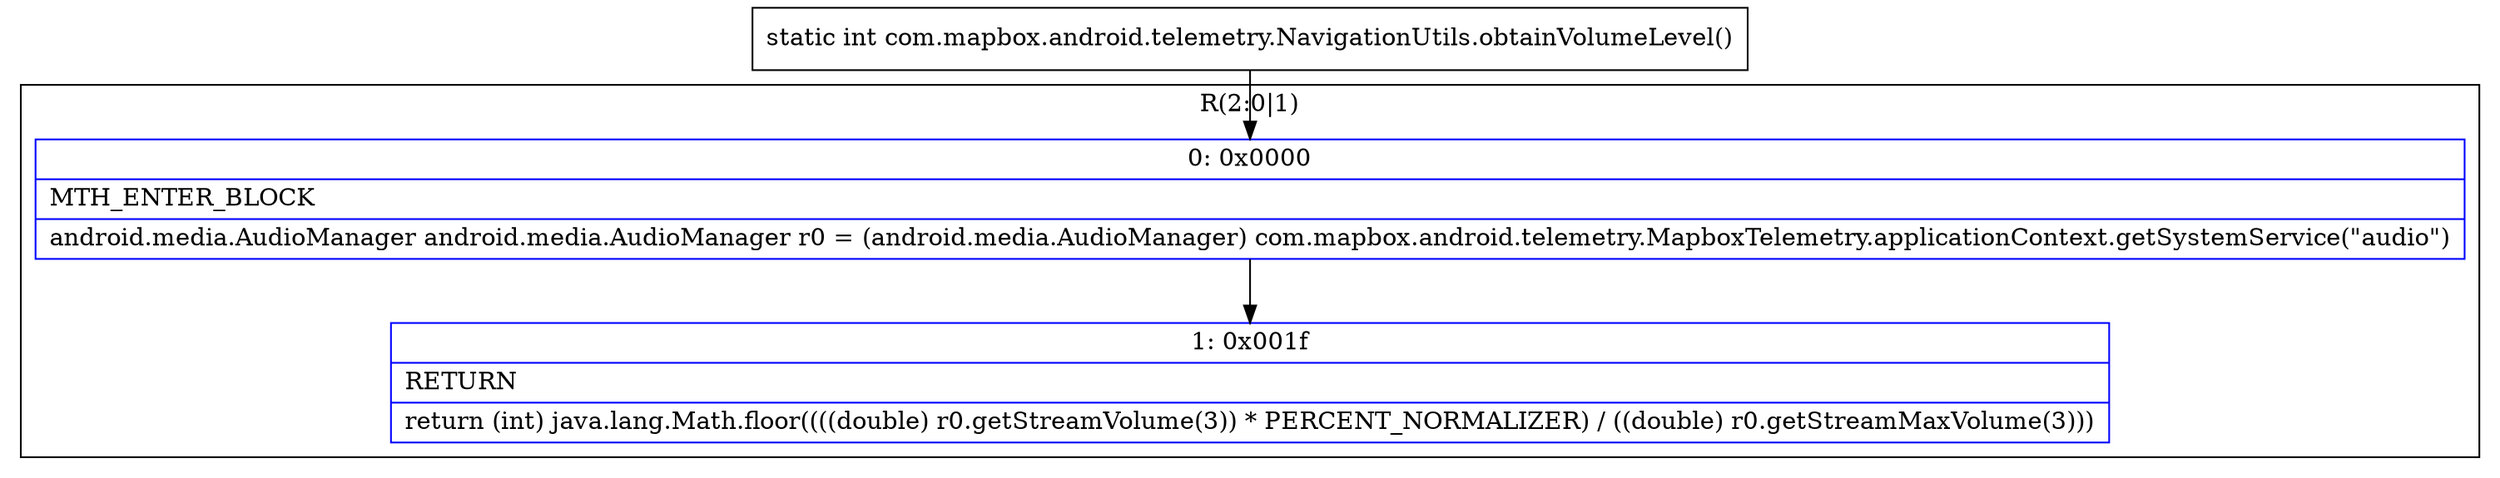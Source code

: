 digraph "CFG forcom.mapbox.android.telemetry.NavigationUtils.obtainVolumeLevel()I" {
subgraph cluster_Region_1211075193 {
label = "R(2:0|1)";
node [shape=record,color=blue];
Node_0 [shape=record,label="{0\:\ 0x0000|MTH_ENTER_BLOCK\l|android.media.AudioManager android.media.AudioManager r0 = (android.media.AudioManager) com.mapbox.android.telemetry.MapboxTelemetry.applicationContext.getSystemService(\"audio\")\l}"];
Node_1 [shape=record,label="{1\:\ 0x001f|RETURN\l|return (int) java.lang.Math.floor((((double) r0.getStreamVolume(3)) * PERCENT_NORMALIZER) \/ ((double) r0.getStreamMaxVolume(3)))\l}"];
}
MethodNode[shape=record,label="{static int com.mapbox.android.telemetry.NavigationUtils.obtainVolumeLevel() }"];
MethodNode -> Node_0;
Node_0 -> Node_1;
}

